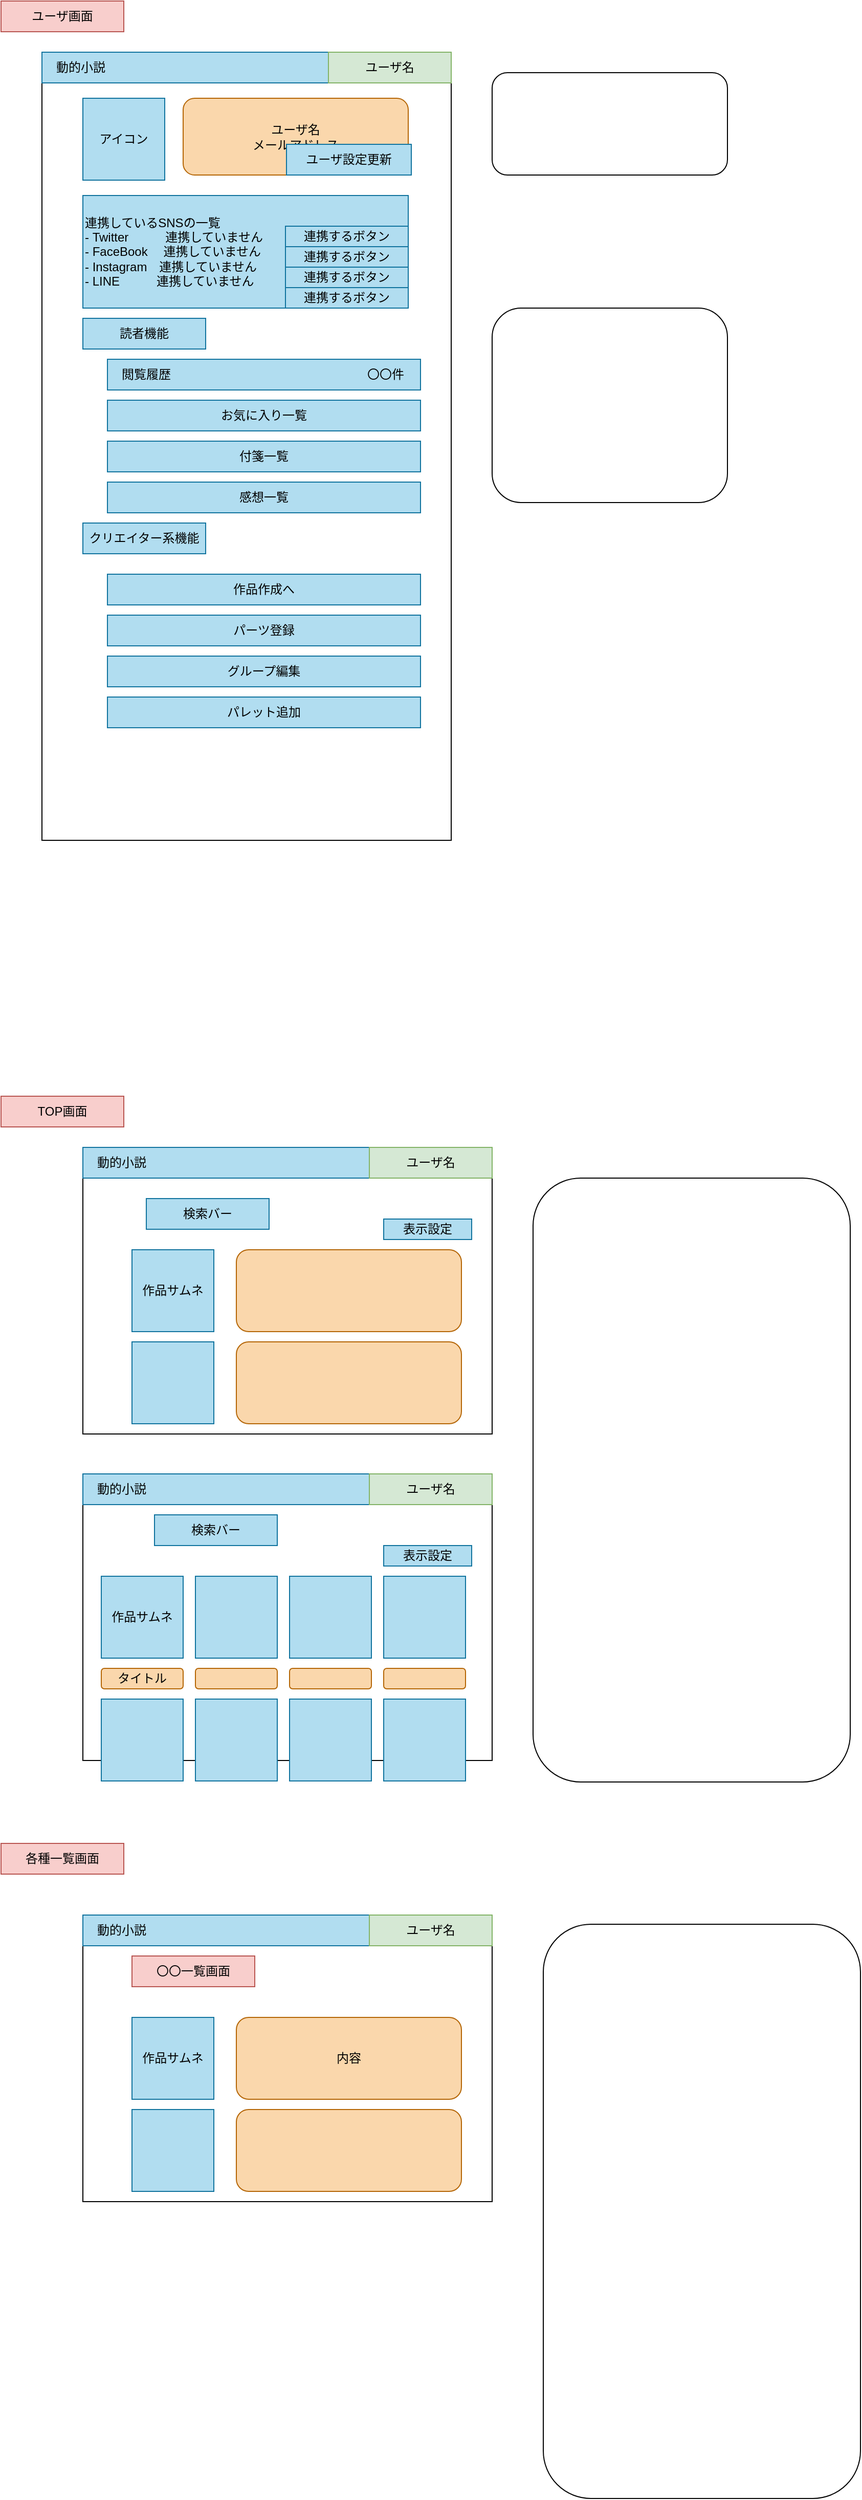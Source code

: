 <mxfile>
    <diagram id="nHD_Gq8wWqjprAnxEH-Q" name="ページ1">
        <mxGraphModel dx="787" dy="1636" grid="1" gridSize="10" guides="1" tooltips="1" connect="1" arrows="1" fold="1" page="1" pageScale="1" pageWidth="827" pageHeight="1169" math="0" shadow="0">
            <root>
                <mxCell id="0"/>
                <mxCell id="1" parent="0"/>
                <mxCell id="11" value="" style="rounded=0;whiteSpace=wrap;html=1;fontColor=#000000;" parent="1" vertex="1">
                    <mxGeometry x="80" y="-220" width="400" height="770" as="geometry"/>
                </mxCell>
                <mxCell id="12" value="&lt;font color=&quot;#000000&quot;&gt;　動的小説&lt;/font&gt;" style="rounded=0;whiteSpace=wrap;html=1;fillColor=#b1ddf0;strokeColor=#10739e;align=left;" parent="1" vertex="1">
                    <mxGeometry x="80" y="-220" width="400" height="30" as="geometry"/>
                </mxCell>
                <mxCell id="13" value="&lt;font&gt;ユーザ名&lt;br&gt;&lt;/font&gt;" style="rounded=0;whiteSpace=wrap;html=1;fillColor=#d5e8d4;strokeColor=#82b366;fontColor=#000000;" parent="1" vertex="1">
                    <mxGeometry x="360" y="-220" width="120" height="30" as="geometry"/>
                </mxCell>
                <mxCell id="19" value="&lt;font color=&quot;#000000&quot;&gt;クリエイター系機能&lt;/font&gt;" style="rounded=0;whiteSpace=wrap;html=1;fillColor=#b1ddf0;strokeColor=#10739e;" parent="1" vertex="1">
                    <mxGeometry x="120" y="240" width="120" height="30" as="geometry"/>
                </mxCell>
                <mxCell id="20" value="&lt;font color=&quot;#000000&quot;&gt;パーツ登録&lt;/font&gt;" style="rounded=0;whiteSpace=wrap;html=1;fillColor=#b1ddf0;strokeColor=#10739e;" parent="1" vertex="1">
                    <mxGeometry x="144" y="330" width="306" height="30" as="geometry"/>
                </mxCell>
                <mxCell id="21" value="&lt;font color=&quot;#000000&quot;&gt;グループ編集&lt;/font&gt;" style="rounded=0;whiteSpace=wrap;html=1;fillColor=#b1ddf0;strokeColor=#10739e;" parent="1" vertex="1">
                    <mxGeometry x="144" y="370" width="306" height="30" as="geometry"/>
                </mxCell>
                <mxCell id="22" value="&lt;font color=&quot;#000000&quot;&gt;パレット追加&lt;/font&gt;" style="rounded=0;whiteSpace=wrap;html=1;fillColor=#b1ddf0;strokeColor=#10739e;" parent="1" vertex="1">
                    <mxGeometry x="144" y="410" width="306" height="30" as="geometry"/>
                </mxCell>
                <mxCell id="24" value="&lt;font color=&quot;#000000&quot;&gt;作品作成へ&lt;/font&gt;" style="rounded=0;whiteSpace=wrap;html=1;fillColor=#b1ddf0;strokeColor=#10739e;" parent="1" vertex="1">
                    <mxGeometry x="144" y="290" width="306" height="30" as="geometry"/>
                </mxCell>
                <mxCell id="25" value="" style="rounded=0;whiteSpace=wrap;html=1;fontColor=#000000;" parent="1" vertex="1">
                    <mxGeometry x="120" y="850" width="400" height="280" as="geometry"/>
                </mxCell>
                <mxCell id="26" value="&lt;font color=&quot;#000000&quot;&gt;　動的小説&lt;/font&gt;" style="rounded=0;whiteSpace=wrap;html=1;fillColor=#b1ddf0;strokeColor=#10739e;align=left;" parent="1" vertex="1">
                    <mxGeometry x="120" y="850" width="400" height="30" as="geometry"/>
                </mxCell>
                <mxCell id="31" value="&lt;font color=&quot;#000000&quot;&gt;検索バー&lt;/font&gt;" style="rounded=0;whiteSpace=wrap;html=1;fillColor=#b1ddf0;strokeColor=#10739e;" parent="1" vertex="1">
                    <mxGeometry x="182" y="900" width="120" height="30" as="geometry"/>
                </mxCell>
                <mxCell id="39" value="作品サムネ" style="rounded=0;whiteSpace=wrap;html=1;fillColor=#b1ddf0;strokeColor=#10739e;fontColor=#000000;" parent="1" vertex="1">
                    <mxGeometry x="168" y="950" width="80" height="80" as="geometry"/>
                </mxCell>
                <mxCell id="42" value="&lt;font color=&quot;#000000&quot;&gt;&lt;br&gt;&lt;/font&gt;" style="rounded=1;whiteSpace=wrap;html=1;fillColor=#fad7ac;strokeColor=#b46504;" parent="1" vertex="1">
                    <mxGeometry x="270" y="950" width="220" height="80" as="geometry"/>
                </mxCell>
                <mxCell id="48" value="表示設定" style="rounded=0;whiteSpace=wrap;html=1;fillColor=#b1ddf0;strokeColor=#10739e;fontColor=#000000;" parent="1" vertex="1">
                    <mxGeometry x="414" y="920" width="86" height="20" as="geometry"/>
                </mxCell>
                <mxCell id="49" value="&lt;span style=&quot;color: rgb(255 , 255 , 255)&quot;&gt;表示列の切り替え：&lt;/span&gt;&lt;br style=&quot;color: rgb(255 , 255 , 255)&quot;&gt;&lt;font color=&quot;#ffffff&quot;&gt;リスト、タイル&lt;/font&gt;&lt;br&gt;&lt;font color=&quot;#ffffff&quot;&gt;表示する内容も変更される&lt;br&gt;&lt;br&gt;&lt;/font&gt;&lt;span style=&quot;color: rgb(255 , 255 , 255)&quot;&gt;常備&lt;br&gt;- サムネ&lt;br&gt;- タイトル&lt;br&gt;&lt;/span&gt;&lt;span style=&quot;color: rgb(255 , 255 , 255)&quot;&gt;-&amp;nbsp;&lt;/span&gt;&lt;span style=&quot;color: rgb(255 , 255 , 255)&quot;&gt;作者名&lt;br&gt;&lt;/span&gt;&lt;span style=&quot;color: rgb(255 , 255 , 255)&quot;&gt;-&amp;nbsp;&lt;/span&gt;&lt;span style=&quot;color: rgb(255 , 255 , 255)&quot;&gt;お気に入り数&lt;br&gt;&lt;/span&gt;&lt;span style=&quot;color: rgb(255 , 255 , 255)&quot;&gt;-&amp;nbsp;&lt;/span&gt;&lt;span style=&quot;color: rgb(255 , 255 , 255)&quot;&gt;お気に入りボタン&lt;br&gt;&lt;/span&gt;&lt;span style=&quot;color: rgb(255 , 255 , 255)&quot;&gt;リストだと以下の情報も出る&lt;br&gt;&lt;/span&gt;&lt;font color=&quot;#ffffff&quot;&gt;&lt;span style=&quot;text-align: center&quot;&gt;- 初回公開日&lt;/span&gt;&lt;br style=&quot;text-align: center&quot;&gt;&lt;/font&gt;&lt;span style=&quot;color: rgb(255 , 255 , 255) ; text-align: center&quot;&gt;-&amp;nbsp;&lt;/span&gt;&lt;font color=&quot;#ffffff&quot;&gt;&lt;span style=&quot;text-align: center&quot;&gt;更新日&lt;/span&gt;&lt;br style=&quot;text-align: center&quot;&gt;&lt;/font&gt;&lt;span style=&quot;color: rgb(255 , 255 , 255) ; text-align: center&quot;&gt;-&amp;nbsp;&lt;/span&gt;&lt;font color=&quot;#ffffff&quot;&gt;&lt;span style=&quot;text-align: center&quot;&gt;ページ数&lt;/span&gt;&lt;br style=&quot;text-align: center&quot;&gt;&lt;/font&gt;&lt;span style=&quot;color: rgb(255 , 255 , 255) ; text-align: center&quot;&gt;-&amp;nbsp;&lt;/span&gt;&lt;font color=&quot;#ffffff&quot;&gt;&lt;span style=&quot;text-align: center&quot;&gt;タグ&lt;/span&gt;&lt;/font&gt;&lt;span style=&quot;color: rgb(255 , 255 , 255)&quot;&gt;&lt;br&gt;- 前書き&lt;br&gt;&lt;/span&gt;&lt;br style=&quot;color: rgb(255 , 255 , 255)&quot;&gt;&lt;span style=&quot;color: rgb(255 , 255 , 255)&quot;&gt;サムネ、タイトル前書きクリックで作品に移動&lt;br&gt;&lt;/span&gt;&lt;span style=&quot;color: rgb(255 , 255 , 255)&quot;&gt;タグクリックで検索&lt;/span&gt;&lt;br style=&quot;color: rgb(255 , 255 , 255)&quot;&gt;&lt;span style=&quot;color: rgb(255 , 255 , 255)&quot;&gt;&lt;br&gt;&lt;/span&gt;&lt;font color=&quot;#ffffff&quot;&gt;ソート：&lt;br&gt;&lt;/font&gt;&lt;span style=&quot;color: rgb(255 , 255 , 255)&quot;&gt;- タイトル&lt;br&gt;&lt;/span&gt;&lt;span style=&quot;color: rgb(255 , 255 , 255)&quot;&gt;-&amp;nbsp;&lt;/span&gt;&lt;span style=&quot;color: rgb(255 , 255 , 255)&quot;&gt;作者名&lt;br&gt;&lt;/span&gt;&lt;span style=&quot;color: rgb(255 , 255 , 255)&quot;&gt;-&amp;nbsp;&lt;/span&gt;&lt;span style=&quot;color: rgb(255 , 255 , 255)&quot;&gt;お気に入り数&lt;br&gt;&lt;/span&gt;&lt;font color=&quot;#ffffff&quot;&gt;&lt;span style=&quot;text-align: center&quot;&gt;- 初回公開日&lt;/span&gt;&lt;br style=&quot;text-align: center&quot;&gt;&lt;/font&gt;&lt;span style=&quot;color: rgb(255 , 255 , 255) ; text-align: center&quot;&gt;-&amp;nbsp;&lt;/span&gt;&lt;font color=&quot;#ffffff&quot;&gt;&lt;span style=&quot;text-align: center&quot;&gt;更新日&lt;/span&gt;&lt;br style=&quot;text-align: center&quot;&gt;&lt;/font&gt;&lt;span style=&quot;color: rgb(255 , 255 , 255)&quot;&gt;- ページ数&lt;br&gt;&lt;/span&gt;&lt;font color=&quot;#ffffff&quot;&gt;&lt;br&gt;＋付箋、お気に入り、感想の更新日時でソート&lt;br&gt;条件で表示を絞れる&lt;br&gt;・直近で閲覧したことのある作品（セッション）&lt;br&gt;&lt;/font&gt;&lt;span style=&quot;color: rgb(255 , 255 , 255)&quot;&gt;・&lt;/span&gt;&lt;font color=&quot;#ffffff&quot;&gt;付箋を貼った作品　　※ユーザ限定&lt;br&gt;&lt;/font&gt;&lt;span style=&quot;color: rgb(255 , 255 , 255)&quot;&gt;・&lt;/span&gt;&lt;font color=&quot;#ffffff&quot;&gt;お気に入りした作品&lt;/font&gt;&lt;span style=&quot;color: rgb(255 , 255 , 255)&quot;&gt;　※ユーザ限定&lt;/span&gt;&lt;font color=&quot;#ffffff&quot;&gt;&lt;br&gt;&lt;/font&gt;&lt;span style=&quot;color: rgb(255 , 255 , 255)&quot;&gt;・&lt;/span&gt;&lt;font color=&quot;#ffffff&quot;&gt;感想を書いた作品　&lt;/font&gt;&lt;span style=&quot;color: rgb(255 , 255 , 255)&quot;&gt;　※ユーザ限定&lt;/span&gt;&lt;font color=&quot;#ffffff&quot;&gt;&lt;br&gt;&lt;/font&gt;" style="rounded=1;whiteSpace=wrap;html=1;fontColor=#000000;align=left;" parent="1" vertex="1">
                    <mxGeometry x="560" y="880" width="310" height="590" as="geometry"/>
                </mxCell>
                <mxCell id="64" value="" style="rounded=0;whiteSpace=wrap;html=1;fontColor=#000000;" parent="1" vertex="1">
                    <mxGeometry x="120" y="1169" width="400" height="280" as="geometry"/>
                </mxCell>
                <mxCell id="68" value="作品サムネ" style="rounded=0;whiteSpace=wrap;html=1;fillColor=#b1ddf0;strokeColor=#10739e;fontColor=#000000;" parent="1" vertex="1">
                    <mxGeometry x="138" y="1269" width="80" height="80" as="geometry"/>
                </mxCell>
                <mxCell id="69" value="" style="rounded=0;whiteSpace=wrap;html=1;fillColor=#b1ddf0;strokeColor=#10739e;fontColor=#000000;" parent="1" vertex="1">
                    <mxGeometry x="322" y="1269" width="80" height="80" as="geometry"/>
                </mxCell>
                <mxCell id="76" value="表示設定" style="rounded=0;whiteSpace=wrap;html=1;fillColor=#b1ddf0;strokeColor=#10739e;fontColor=#000000;" parent="1" vertex="1">
                    <mxGeometry x="414" y="1239" width="86" height="20" as="geometry"/>
                </mxCell>
                <mxCell id="78" value="&lt;font color=&quot;#000000&quot;&gt;&lt;br&gt;&lt;/font&gt;" style="rounded=1;whiteSpace=wrap;html=1;fillColor=#fad7ac;strokeColor=#b46504;" parent="1" vertex="1">
                    <mxGeometry x="270" y="1040" width="220" height="80" as="geometry"/>
                </mxCell>
                <mxCell id="80" value="" style="rounded=0;whiteSpace=wrap;html=1;fillColor=#b1ddf0;strokeColor=#10739e;fontColor=#000000;" parent="1" vertex="1">
                    <mxGeometry x="168" y="1040" width="80" height="80" as="geometry"/>
                </mxCell>
                <mxCell id="81" value="" style="rounded=0;whiteSpace=wrap;html=1;fillColor=#b1ddf0;strokeColor=#10739e;fontColor=#000000;" parent="1" vertex="1">
                    <mxGeometry x="230" y="1269" width="80" height="80" as="geometry"/>
                </mxCell>
                <mxCell id="82" value="" style="rounded=0;whiteSpace=wrap;html=1;fillColor=#b1ddf0;strokeColor=#10739e;fontColor=#000000;" parent="1" vertex="1">
                    <mxGeometry x="414" y="1269" width="80" height="80" as="geometry"/>
                </mxCell>
                <mxCell id="83" value="&lt;font color=&quot;#000000&quot;&gt;タイトル&lt;br&gt;&lt;/font&gt;" style="rounded=1;whiteSpace=wrap;html=1;fillColor=#fad7ac;strokeColor=#b46504;" parent="1" vertex="1">
                    <mxGeometry x="138" y="1359" width="80" height="20" as="geometry"/>
                </mxCell>
                <mxCell id="84" value="&lt;font color=&quot;#000000&quot;&gt;&lt;br&gt;&lt;/font&gt;" style="rounded=1;whiteSpace=wrap;html=1;fillColor=#fad7ac;strokeColor=#b46504;" parent="1" vertex="1">
                    <mxGeometry x="230" y="1359" width="80" height="20" as="geometry"/>
                </mxCell>
                <mxCell id="85" value="&lt;font color=&quot;#000000&quot;&gt;&lt;br&gt;&lt;/font&gt;" style="rounded=1;whiteSpace=wrap;html=1;fillColor=#fad7ac;strokeColor=#b46504;" parent="1" vertex="1">
                    <mxGeometry x="322" y="1359" width="80" height="20" as="geometry"/>
                </mxCell>
                <mxCell id="86" value="&lt;font color=&quot;#000000&quot;&gt;&lt;br&gt;&lt;/font&gt;" style="rounded=1;whiteSpace=wrap;html=1;fillColor=#fad7ac;strokeColor=#b46504;" parent="1" vertex="1">
                    <mxGeometry x="414" y="1359" width="80" height="20" as="geometry"/>
                </mxCell>
                <mxCell id="87" value="" style="rounded=0;whiteSpace=wrap;html=1;fillColor=#b1ddf0;strokeColor=#10739e;fontColor=#000000;" parent="1" vertex="1">
                    <mxGeometry x="138" y="1389" width="80" height="80" as="geometry"/>
                </mxCell>
                <mxCell id="88" value="" style="rounded=0;whiteSpace=wrap;html=1;fillColor=#b1ddf0;strokeColor=#10739e;fontColor=#000000;" parent="1" vertex="1">
                    <mxGeometry x="322" y="1389" width="80" height="80" as="geometry"/>
                </mxCell>
                <mxCell id="89" value="" style="rounded=0;whiteSpace=wrap;html=1;fillColor=#b1ddf0;strokeColor=#10739e;fontColor=#000000;" parent="1" vertex="1">
                    <mxGeometry x="230" y="1389" width="80" height="80" as="geometry"/>
                </mxCell>
                <mxCell id="90" value="" style="rounded=0;whiteSpace=wrap;html=1;fillColor=#b1ddf0;strokeColor=#10739e;fontColor=#000000;" parent="1" vertex="1">
                    <mxGeometry x="414" y="1389" width="80" height="80" as="geometry"/>
                </mxCell>
                <mxCell id="92" value="&lt;font&gt;ユーザ画面&lt;/font&gt;" style="rounded=0;whiteSpace=wrap;html=1;fillColor=#f8cecc;strokeColor=#b85450;fontColor=#000000;" parent="1" vertex="1">
                    <mxGeometry x="40" y="-270" width="120" height="30" as="geometry"/>
                </mxCell>
                <mxCell id="112" value="&lt;font&gt;ユーザ名&lt;br&gt;&lt;/font&gt;" style="rounded=0;whiteSpace=wrap;html=1;fillColor=#d5e8d4;strokeColor=#82b366;fontColor=#000000;" parent="1" vertex="1">
                    <mxGeometry x="400" y="850" width="120" height="30" as="geometry"/>
                </mxCell>
                <mxCell id="116" value="アイコン" style="rounded=0;whiteSpace=wrap;html=1;fillColor=#b1ddf0;strokeColor=#10739e;fontColor=#000000;" parent="1" vertex="1">
                    <mxGeometry x="120" y="-175" width="80" height="80" as="geometry"/>
                </mxCell>
                <mxCell id="117" value="&lt;font color=&quot;#000000&quot;&gt;ユーザ名&lt;br&gt;メールアドレス&lt;br&gt;&lt;/font&gt;" style="rounded=1;whiteSpace=wrap;html=1;fillColor=#fad7ac;strokeColor=#b46504;" parent="1" vertex="1">
                    <mxGeometry x="218" y="-175" width="220" height="75" as="geometry"/>
                </mxCell>
                <mxCell id="118" value="&lt;font color=&quot;#000000&quot;&gt;連携しているSNSの一覧&lt;br&gt;- Twitter　　　連携していません&lt;br&gt;&lt;/font&gt;&lt;span style=&quot;color: rgb(0 , 0 , 0)&quot;&gt;- FaceBook　 連携していません&lt;br&gt;&lt;/span&gt;&lt;span style=&quot;color: rgb(0 , 0 , 0)&quot;&gt;- Instagram　連携していません&lt;br&gt;&lt;/span&gt;&lt;span style=&quot;color: rgb(0 , 0 , 0)&quot;&gt;- LINE　　　連携していません&lt;/span&gt;&lt;font color=&quot;#000000&quot;&gt;&lt;br&gt;&lt;/font&gt;" style="rounded=0;whiteSpace=wrap;html=1;fillColor=#b1ddf0;strokeColor=#10739e;align=left;" parent="1" vertex="1">
                    <mxGeometry x="120" y="-80" width="318" height="110" as="geometry"/>
                </mxCell>
                <mxCell id="120" value="&lt;font color=&quot;#000000&quot;&gt;連携するボタン&lt;/font&gt;" style="rounded=0;whiteSpace=wrap;html=1;fillColor=#b1ddf0;strokeColor=#10739e;" parent="1" vertex="1">
                    <mxGeometry x="318" y="-50" width="120" height="20" as="geometry"/>
                </mxCell>
                <mxCell id="121" value="&lt;font color=&quot;#000000&quot;&gt;連携するボタン&lt;/font&gt;" style="rounded=0;whiteSpace=wrap;html=1;fillColor=#b1ddf0;strokeColor=#10739e;" parent="1" vertex="1">
                    <mxGeometry x="318" y="-30" width="120" height="20" as="geometry"/>
                </mxCell>
                <mxCell id="122" value="&lt;font color=&quot;#000000&quot;&gt;連携するボタン&lt;/font&gt;" style="rounded=0;whiteSpace=wrap;html=1;fillColor=#b1ddf0;strokeColor=#10739e;" parent="1" vertex="1">
                    <mxGeometry x="318" y="-10" width="120" height="20" as="geometry"/>
                </mxCell>
                <mxCell id="123" value="&lt;font color=&quot;#000000&quot;&gt;連携するボタン&lt;/font&gt;" style="rounded=0;whiteSpace=wrap;html=1;fillColor=#b1ddf0;strokeColor=#10739e;" parent="1" vertex="1">
                    <mxGeometry x="318" y="10" width="120" height="20" as="geometry"/>
                </mxCell>
                <mxCell id="125" value="&lt;font color=&quot;#000000&quot;&gt;読者機能&lt;/font&gt;" style="rounded=0;whiteSpace=wrap;html=1;fillColor=#b1ddf0;strokeColor=#10739e;" parent="1" vertex="1">
                    <mxGeometry x="120" y="40" width="120" height="30" as="geometry"/>
                </mxCell>
                <mxCell id="126" value="&lt;span style=&quot;color: rgb(0 , 0 , 0)&quot;&gt;お気に入り一覧&lt;/span&gt;" style="rounded=0;whiteSpace=wrap;html=1;fillColor=#b1ddf0;strokeColor=#10739e;" parent="1" vertex="1">
                    <mxGeometry x="144" y="120" width="306" height="30" as="geometry"/>
                </mxCell>
                <mxCell id="127" value="&lt;font color=&quot;#000000&quot;&gt;付箋一覧&lt;/font&gt;" style="rounded=0;whiteSpace=wrap;html=1;fillColor=#b1ddf0;strokeColor=#10739e;" parent="1" vertex="1">
                    <mxGeometry x="144" y="160" width="306" height="30" as="geometry"/>
                </mxCell>
                <mxCell id="128" value="&lt;font color=&quot;#000000&quot;&gt;感想一覧&lt;/font&gt;" style="rounded=0;whiteSpace=wrap;html=1;fillColor=#b1ddf0;strokeColor=#10739e;" parent="1" vertex="1">
                    <mxGeometry x="144" y="200" width="306" height="30" as="geometry"/>
                </mxCell>
                <mxCell id="129" value="&lt;font color=&quot;#000000&quot;&gt;　閲覧履歴　　　　　　　　　　　　　　　　〇〇件&lt;/font&gt;" style="rounded=0;whiteSpace=wrap;html=1;fillColor=#b1ddf0;strokeColor=#10739e;align=left;" parent="1" vertex="1">
                    <mxGeometry x="144" y="80" width="306" height="30" as="geometry"/>
                </mxCell>
                <mxCell id="130" value="TOP画面" style="rounded=0;whiteSpace=wrap;html=1;fillColor=#f8cecc;strokeColor=#b85450;fontColor=#000000;" parent="1" vertex="1">
                    <mxGeometry x="40" y="800" width="120" height="30" as="geometry"/>
                </mxCell>
                <mxCell id="131" value="&lt;font color=&quot;#000000&quot;&gt;ユーザ設定更新&lt;/font&gt;" style="rounded=0;whiteSpace=wrap;html=1;fillColor=#b1ddf0;strokeColor=#10739e;" parent="1" vertex="1">
                    <mxGeometry x="319" y="-130" width="122" height="30" as="geometry"/>
                </mxCell>
                <mxCell id="132" value="&lt;div style=&quot;text-align: left&quot;&gt;&lt;span style=&quot;color: rgb(255 , 255 , 255)&quot;&gt;ユーザ設定更新モーダル&lt;/span&gt;&lt;/div&gt;&lt;font color=&quot;#ffffff&quot;&gt;&lt;div style=&quot;text-align: left&quot;&gt;&lt;span&gt;- アイコンアップロード&lt;/span&gt;&lt;/div&gt;&lt;div style=&quot;text-align: left&quot;&gt;&lt;span&gt;- ユーザ名&lt;/span&gt;&lt;/div&gt;&lt;div style=&quot;text-align: left&quot;&gt;- メールアドレス&lt;/div&gt;&lt;div style=&quot;text-align: left&quot;&gt;&lt;br&gt;&lt;/div&gt;&lt;div style=&quot;text-align: left&quot;&gt;まとめて一括更新&lt;/div&gt;&lt;/font&gt;" style="rounded=1;whiteSpace=wrap;html=1;fontColor=#000000;" parent="1" vertex="1">
                    <mxGeometry x="520" y="-200" width="230" height="100" as="geometry"/>
                </mxCell>
                <mxCell id="133" value="&lt;div style=&quot;text-align: left&quot;&gt;&lt;font color=&quot;#ffffff&quot;&gt;クリックすると各一覧画面に移動&lt;/font&gt;&lt;/div&gt;&lt;div style=&quot;text-align: left&quot;&gt;&lt;font color=&quot;#ffffff&quot;&gt;リンク全てに件数が事前に出ている&lt;/font&gt;&lt;/div&gt;" style="rounded=1;whiteSpace=wrap;html=1;fontColor=#000000;" parent="1" vertex="1">
                    <mxGeometry x="520" y="30" width="230" height="190" as="geometry"/>
                </mxCell>
                <mxCell id="135" value="&lt;font color=&quot;#000000&quot;&gt;検索バー&lt;/font&gt;" style="rounded=0;whiteSpace=wrap;html=1;fillColor=#b1ddf0;strokeColor=#10739e;" vertex="1" parent="1">
                    <mxGeometry x="190" y="1209" width="120" height="30" as="geometry"/>
                </mxCell>
                <mxCell id="136" value="&lt;font color=&quot;#000000&quot;&gt;　動的小説&lt;/font&gt;" style="rounded=0;whiteSpace=wrap;html=1;fillColor=#b1ddf0;strokeColor=#10739e;align=left;" vertex="1" parent="1">
                    <mxGeometry x="120" y="1169" width="400" height="30" as="geometry"/>
                </mxCell>
                <mxCell id="137" value="&lt;font&gt;ユーザ名&lt;br&gt;&lt;/font&gt;" style="rounded=0;whiteSpace=wrap;html=1;fillColor=#d5e8d4;strokeColor=#82b366;fontColor=#000000;" vertex="1" parent="1">
                    <mxGeometry x="400" y="1169" width="120" height="30" as="geometry"/>
                </mxCell>
                <mxCell id="138" value="" style="rounded=0;whiteSpace=wrap;html=1;fontColor=#000000;" vertex="1" parent="1">
                    <mxGeometry x="120" y="1600" width="400" height="280" as="geometry"/>
                </mxCell>
                <mxCell id="139" value="&lt;font color=&quot;#000000&quot;&gt;　動的小説&lt;/font&gt;" style="rounded=0;whiteSpace=wrap;html=1;fillColor=#b1ddf0;strokeColor=#10739e;align=left;" vertex="1" parent="1">
                    <mxGeometry x="120" y="1600" width="400" height="30" as="geometry"/>
                </mxCell>
                <mxCell id="141" value="作品サムネ" style="rounded=0;whiteSpace=wrap;html=1;fillColor=#b1ddf0;strokeColor=#10739e;fontColor=#000000;" vertex="1" parent="1">
                    <mxGeometry x="168" y="1700" width="80" height="80" as="geometry"/>
                </mxCell>
                <mxCell id="142" value="&lt;font color=&quot;#000000&quot;&gt;内容&lt;br&gt;&lt;/font&gt;" style="rounded=1;whiteSpace=wrap;html=1;fillColor=#fad7ac;strokeColor=#b46504;" vertex="1" parent="1">
                    <mxGeometry x="270" y="1700" width="220" height="80" as="geometry"/>
                </mxCell>
                <mxCell id="144" value="&lt;font color=&quot;#000000&quot;&gt;&lt;br&gt;&lt;/font&gt;" style="rounded=1;whiteSpace=wrap;html=1;fillColor=#fad7ac;strokeColor=#b46504;" vertex="1" parent="1">
                    <mxGeometry x="270" y="1790" width="220" height="80" as="geometry"/>
                </mxCell>
                <mxCell id="145" value="" style="rounded=0;whiteSpace=wrap;html=1;fillColor=#b1ddf0;strokeColor=#10739e;fontColor=#000000;" vertex="1" parent="1">
                    <mxGeometry x="168" y="1790" width="80" height="80" as="geometry"/>
                </mxCell>
                <mxCell id="146" value="&lt;font&gt;ユーザ名&lt;br&gt;&lt;/font&gt;" style="rounded=0;whiteSpace=wrap;html=1;fillColor=#d5e8d4;strokeColor=#82b366;fontColor=#000000;" vertex="1" parent="1">
                    <mxGeometry x="400" y="1600" width="120" height="30" as="geometry"/>
                </mxCell>
                <mxCell id="147" value="各種一覧画面" style="rounded=0;whiteSpace=wrap;html=1;fillColor=#f8cecc;strokeColor=#b85450;fontColor=#000000;" vertex="1" parent="1">
                    <mxGeometry x="40" y="1530" width="120" height="30" as="geometry"/>
                </mxCell>
                <mxCell id="148" value="〇〇一覧画面" style="rounded=0;whiteSpace=wrap;html=1;fillColor=#f8cecc;strokeColor=#b85450;fontColor=#000000;" vertex="1" parent="1">
                    <mxGeometry x="168" y="1640" width="120" height="30" as="geometry"/>
                </mxCell>
                <mxCell id="149" value="&lt;font color=&quot;#ffffff&quot;&gt;閲覧、お気に入り、付箋、感想ページ&lt;br&gt;&lt;br&gt;リスト表示のみ&lt;br&gt;閲覧、お気に入り&lt;br&gt;作品情報&lt;br&gt;&lt;/font&gt;&lt;span style=&quot;color: rgb(255 , 255 , 255)&quot;&gt;- サムネ&lt;br&gt;- タイトル&lt;br&gt;&lt;/span&gt;&lt;span style=&quot;color: rgb(255 , 255 , 255)&quot;&gt;-&amp;nbsp;&lt;/span&gt;&lt;span style=&quot;color: rgb(255 , 255 , 255)&quot;&gt;作者名&lt;br&gt;&lt;/span&gt;&lt;span style=&quot;color: rgb(255 , 255 , 255)&quot;&gt;-&amp;nbsp;&lt;/span&gt;&lt;span style=&quot;color: rgb(255 , 255 , 255)&quot;&gt;お気に入り数&lt;br&gt;&lt;/span&gt;&lt;span style=&quot;color: rgb(255 , 255 , 255)&quot;&gt;-&amp;nbsp;&lt;/span&gt;&lt;span style=&quot;color: rgb(255 , 255 , 255)&quot;&gt;お気に入りボタン&lt;br&gt;&lt;/span&gt;&lt;font color=&quot;#ffffff&quot;&gt;&lt;span style=&quot;text-align: center&quot;&gt;- 初回公開日&lt;/span&gt;&lt;br style=&quot;text-align: center&quot;&gt;&lt;/font&gt;&lt;span style=&quot;color: rgb(255 , 255 , 255) ; text-align: center&quot;&gt;-&amp;nbsp;&lt;/span&gt;&lt;font color=&quot;#ffffff&quot;&gt;&lt;span style=&quot;text-align: center&quot;&gt;更新日&lt;/span&gt;&lt;br style=&quot;text-align: center&quot;&gt;&lt;/font&gt;&lt;span style=&quot;color: rgb(255 , 255 , 255) ; text-align: center&quot;&gt;-&amp;nbsp;&lt;/span&gt;&lt;font color=&quot;#ffffff&quot;&gt;&lt;span style=&quot;text-align: center&quot;&gt;ページ数&lt;/span&gt;&lt;br style=&quot;text-align: center&quot;&gt;&lt;/font&gt;&lt;span style=&quot;color: rgb(255 , 255 , 255) ; text-align: center&quot;&gt;-&amp;nbsp;&lt;/span&gt;&lt;font color=&quot;#ffffff&quot;&gt;&lt;span style=&quot;text-align: center&quot;&gt;タグ&lt;/span&gt;&lt;/font&gt;&lt;span style=&quot;color: rgb(255 , 255 , 255)&quot;&gt;&lt;br&gt;- 前書き&lt;/span&gt;&lt;font color=&quot;#ffffff&quot;&gt;&lt;br&gt;&lt;br&gt;付箋、感想&lt;br&gt;&lt;/font&gt;&lt;span style=&quot;color: rgb(255 , 255 , 255)&quot;&gt;- サムネ&lt;br&gt;- タイトル&lt;br&gt;&lt;/span&gt;&lt;span style=&quot;color: rgb(255 , 255 , 255)&quot;&gt;-&amp;nbsp;&lt;/span&gt;&lt;span style=&quot;color: rgb(255 , 255 , 255)&quot;&gt;作者名&lt;br&gt;&lt;/span&gt;&lt;font color=&quot;#ffffff&quot;&gt;- 投稿日時&lt;br&gt;- 記載内容&lt;br&gt;&lt;br&gt;&lt;/font&gt;&lt;font color=&quot;#ffffff&quot;&gt;ソート：&lt;br&gt;&lt;/font&gt;&lt;span style=&quot;color: rgb(255 , 255 , 255)&quot;&gt;- タイトル&lt;br&gt;&lt;/span&gt;&lt;span style=&quot;color: rgb(255 , 255 , 255)&quot;&gt;-&amp;nbsp;&lt;/span&gt;&lt;span style=&quot;color: rgb(255 , 255 , 255)&quot;&gt;作者名&lt;br&gt;&lt;/span&gt;&lt;span style=&quot;color: rgb(255 , 255 , 255)&quot;&gt;-&amp;nbsp;&lt;/span&gt;&lt;span style=&quot;color: rgb(255 , 255 , 255)&quot;&gt;お気に入り数&lt;br&gt;&lt;/span&gt;&lt;font color=&quot;#ffffff&quot;&gt;&lt;span style=&quot;text-align: center&quot;&gt;- 初回公開日&lt;/span&gt;&lt;br style=&quot;text-align: center&quot;&gt;&lt;/font&gt;&lt;span style=&quot;color: rgb(255 , 255 , 255) ; text-align: center&quot;&gt;-&amp;nbsp;&lt;/span&gt;&lt;font color=&quot;#ffffff&quot;&gt;&lt;span style=&quot;text-align: center&quot;&gt;更新日&lt;/span&gt;&lt;br style=&quot;text-align: center&quot;&gt;&lt;/font&gt;&lt;span style=&quot;color: rgb(255 , 255 , 255)&quot;&gt;- ページ数&lt;/span&gt;&lt;font color=&quot;#ffffff&quot;&gt;&lt;br&gt;&lt;/font&gt;&lt;font color=&quot;#ffffff&quot;&gt;&lt;br&gt;&lt;/font&gt;" style="rounded=1;whiteSpace=wrap;html=1;fontColor=#000000;align=left;" vertex="1" parent="1">
                    <mxGeometry x="570" y="1609" width="310" height="561" as="geometry"/>
                </mxCell>
            </root>
        </mxGraphModel>
    </diagram>
</mxfile>
